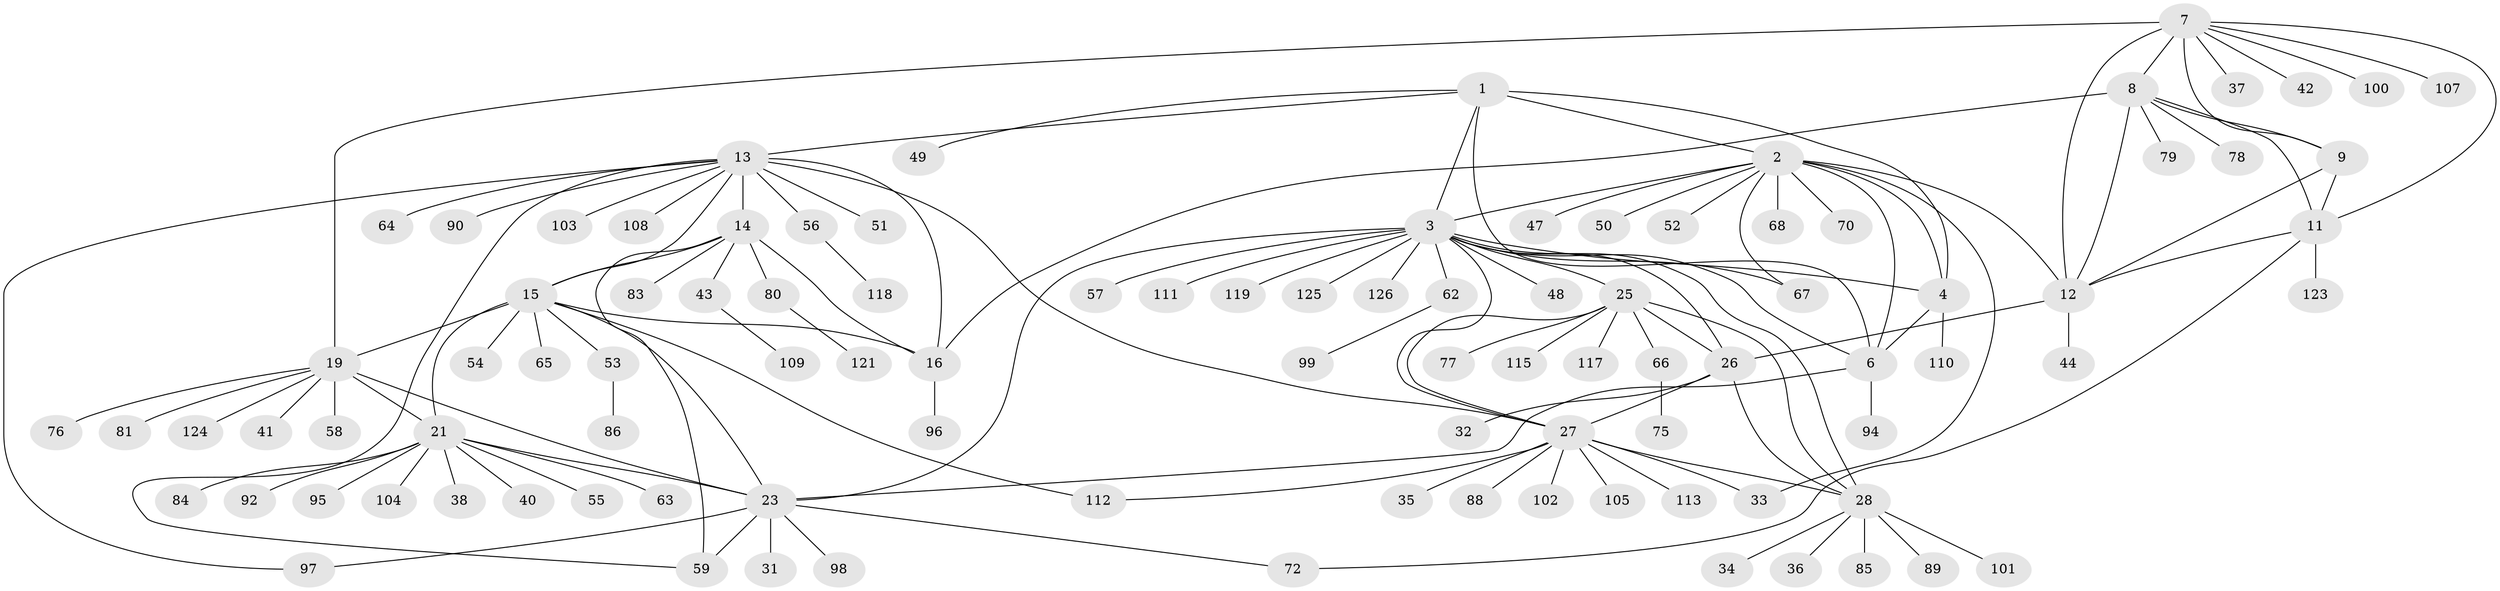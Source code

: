 // original degree distribution, {8: 0.047619047619047616, 6: 0.03968253968253968, 9: 0.047619047619047616, 13: 0.031746031746031744, 7: 0.031746031746031744, 11: 0.015873015873015872, 10: 0.015873015873015872, 5: 0.007936507936507936, 1: 0.5873015873015873, 3: 0.023809523809523808, 2: 0.15079365079365079}
// Generated by graph-tools (version 1.1) at 2025/11/02/27/25 16:11:29]
// undirected, 99 vertices, 135 edges
graph export_dot {
graph [start="1"]
  node [color=gray90,style=filled];
  1 [super="+39"];
  2 [super="+5"];
  3 [super="+29"];
  4;
  6 [super="+116"];
  7 [super="+10"];
  8 [super="+71"];
  9 [super="+91"];
  11 [super="+114"];
  12 [super="+61"];
  13 [super="+17"];
  14 [super="+69"];
  15 [super="+24"];
  16 [super="+18"];
  19 [super="+20"];
  21 [super="+22"];
  23 [super="+120"];
  25 [super="+45"];
  26 [super="+30"];
  27 [super="+73"];
  28 [super="+87"];
  31;
  32;
  33 [super="+74"];
  34;
  35;
  36;
  37;
  38;
  40;
  41;
  42 [super="+60"];
  43;
  44 [super="+46"];
  47;
  48;
  49;
  50;
  51;
  52;
  53 [super="+82"];
  54;
  55;
  56;
  57;
  58;
  59;
  62;
  63;
  64;
  65;
  66;
  67;
  68;
  70;
  72;
  75;
  76;
  77;
  78 [super="+122"];
  79;
  80;
  81;
  83 [super="+93"];
  84;
  85;
  86;
  88;
  89;
  90;
  92;
  94;
  95;
  96;
  97;
  98 [super="+106"];
  99;
  100;
  101;
  102;
  103;
  104;
  105;
  107;
  108;
  109;
  110;
  111;
  112;
  113;
  115;
  117;
  118;
  119;
  121;
  123;
  124;
  125;
  126;
  1 -- 2 [weight=2];
  1 -- 3;
  1 -- 4;
  1 -- 6;
  1 -- 49;
  1 -- 13;
  2 -- 3 [weight=2];
  2 -- 4 [weight=2];
  2 -- 6 [weight=2];
  2 -- 70;
  2 -- 33 [weight=2];
  2 -- 67;
  2 -- 68;
  2 -- 12;
  2 -- 47;
  2 -- 50;
  2 -- 52;
  3 -- 4;
  3 -- 6;
  3 -- 48;
  3 -- 62;
  3 -- 111;
  3 -- 67;
  3 -- 119;
  3 -- 23 [weight=2];
  3 -- 25;
  3 -- 26 [weight=2];
  3 -- 27;
  3 -- 28;
  3 -- 125;
  3 -- 126;
  3 -- 57;
  4 -- 6;
  4 -- 110;
  6 -- 23;
  6 -- 94;
  7 -- 8 [weight=2];
  7 -- 9 [weight=2];
  7 -- 11 [weight=2];
  7 -- 12 [weight=2];
  7 -- 19;
  7 -- 37;
  7 -- 107;
  7 -- 100;
  7 -- 42;
  8 -- 9;
  8 -- 11;
  8 -- 12;
  8 -- 16;
  8 -- 78;
  8 -- 79;
  9 -- 11;
  9 -- 12;
  11 -- 12;
  11 -- 72;
  11 -- 123;
  12 -- 44;
  12 -- 26;
  13 -- 14 [weight=2];
  13 -- 15 [weight=2];
  13 -- 16 [weight=4];
  13 -- 27;
  13 -- 59;
  13 -- 103;
  13 -- 108;
  13 -- 64;
  13 -- 97;
  13 -- 51;
  13 -- 56;
  13 -- 90;
  14 -- 15;
  14 -- 16 [weight=2];
  14 -- 43;
  14 -- 80;
  14 -- 83;
  14 -- 59;
  15 -- 16 [weight=2];
  15 -- 53;
  15 -- 112;
  15 -- 65;
  15 -- 19 [weight=2];
  15 -- 21 [weight=2];
  15 -- 54;
  15 -- 23;
  16 -- 96;
  19 -- 21 [weight=4];
  19 -- 23 [weight=2];
  19 -- 124;
  19 -- 41;
  19 -- 76;
  19 -- 81;
  19 -- 58;
  21 -- 23 [weight=2];
  21 -- 38;
  21 -- 63;
  21 -- 84;
  21 -- 92;
  21 -- 95;
  21 -- 55;
  21 -- 40;
  21 -- 104;
  23 -- 31;
  23 -- 59;
  23 -- 72;
  23 -- 97;
  23 -- 98;
  25 -- 26 [weight=2];
  25 -- 27;
  25 -- 28;
  25 -- 66;
  25 -- 77;
  25 -- 115;
  25 -- 117;
  26 -- 27 [weight=2];
  26 -- 28 [weight=2];
  26 -- 32;
  27 -- 28;
  27 -- 33;
  27 -- 35;
  27 -- 88;
  27 -- 102;
  27 -- 112;
  27 -- 113;
  27 -- 105;
  28 -- 34;
  28 -- 36;
  28 -- 85;
  28 -- 89;
  28 -- 101;
  43 -- 109;
  53 -- 86;
  56 -- 118;
  62 -- 99;
  66 -- 75;
  80 -- 121;
}
